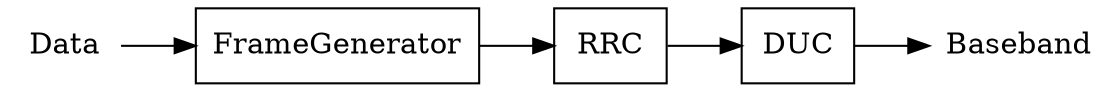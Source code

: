 digraph Transmitter {
    rankdir=LR;
    node [shape=box];
    Data, Baseband [shape=plaintext];
    Data -> FrameGenerator -> RRC -> DUC -> Baseband;
}
